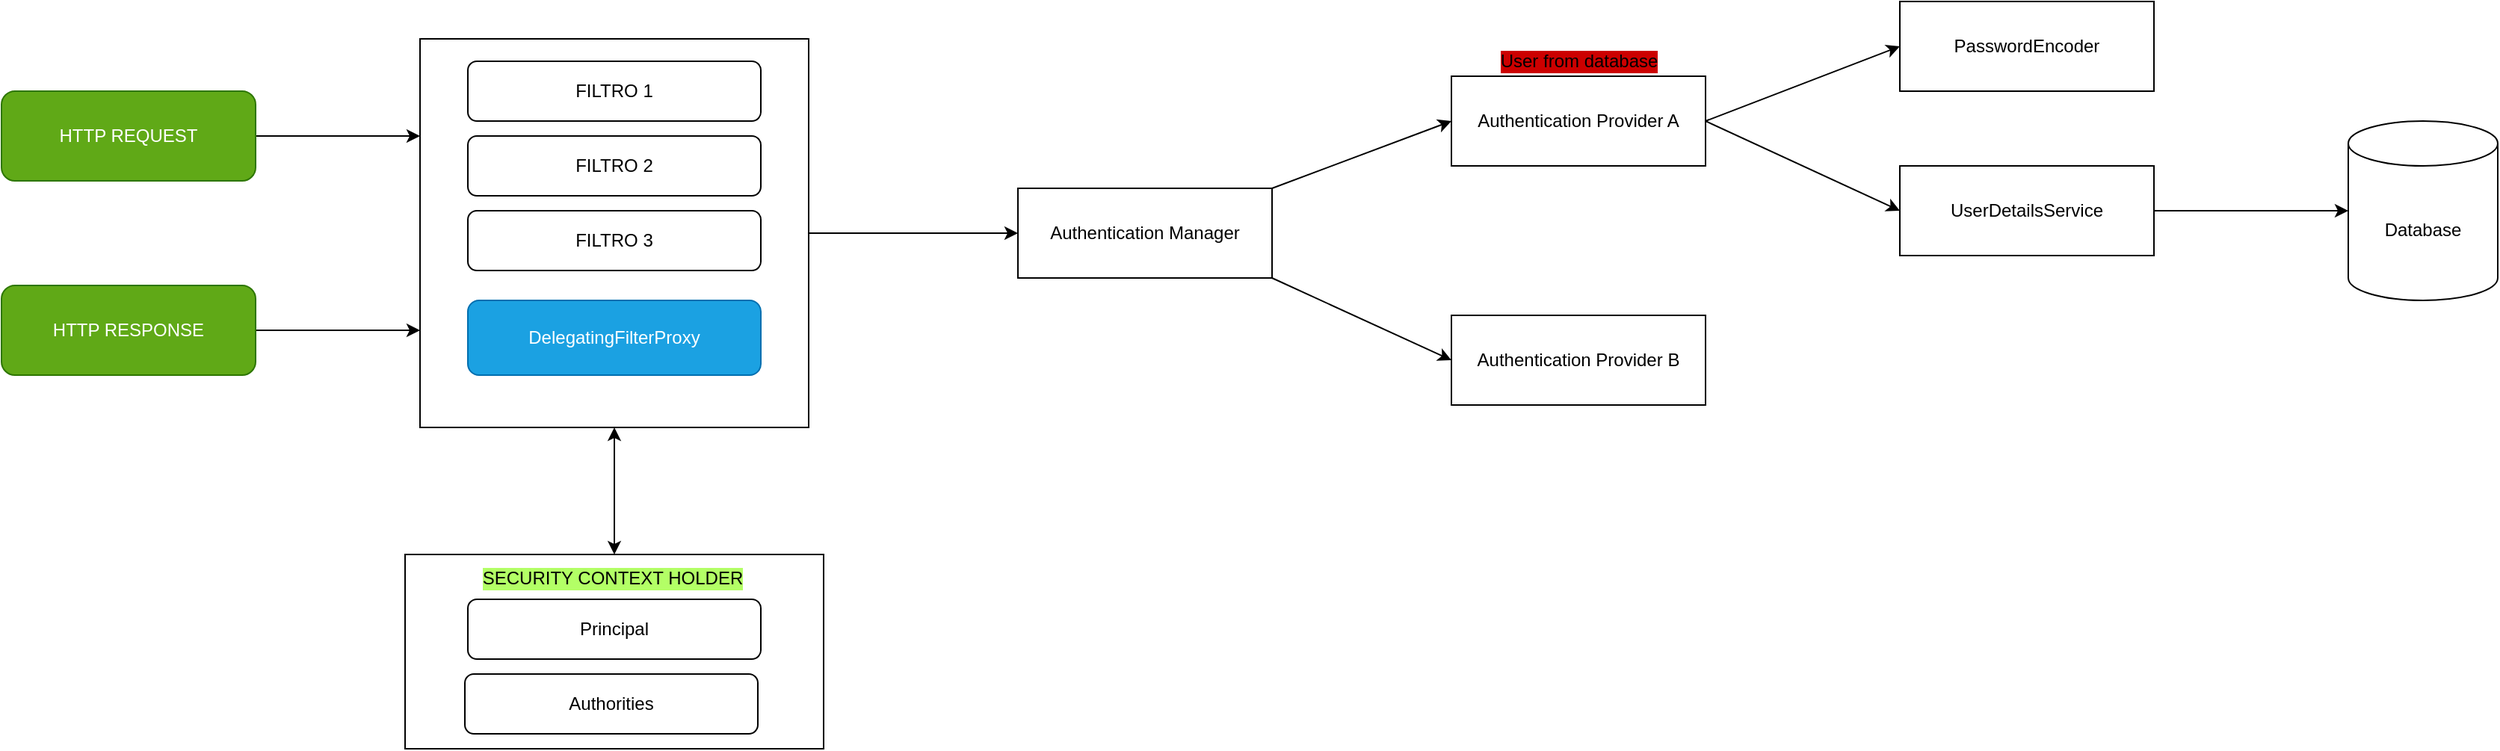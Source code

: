 <mxfile version="28.1.2">
  <diagram name="Página-1" id="g-bJKLZCIDzSelL0bVjb">
    <mxGraphModel dx="2048" dy="1175" grid="1" gridSize="10" guides="1" tooltips="1" connect="1" arrows="1" fold="1" page="1" pageScale="1" pageWidth="827" pageHeight="1169" math="0" shadow="0">
      <root>
        <mxCell id="0" />
        <mxCell id="1" parent="0" />
        <mxCell id="5KYdwOsg6HsIxC4deII5-5" style="edgeStyle=orthogonalEdgeStyle;rounded=0;orthogonalLoop=1;jettySize=auto;html=1;exitX=1;exitY=0.5;exitDx=0;exitDy=0;entryX=0;entryY=0.25;entryDx=0;entryDy=0;" parent="1" source="5KYdwOsg6HsIxC4deII5-1" target="5KYdwOsg6HsIxC4deII5-4" edge="1">
          <mxGeometry relative="1" as="geometry" />
        </mxCell>
        <mxCell id="5KYdwOsg6HsIxC4deII5-1" value="HTTP REQUEST" style="rounded=1;whiteSpace=wrap;html=1;fillColor=#60a917;fontColor=#ffffff;strokeColor=#2D7600;" parent="1" vertex="1">
          <mxGeometry x="40" y="210" width="170" height="60" as="geometry" />
        </mxCell>
        <mxCell id="5KYdwOsg6HsIxC4deII5-6" style="edgeStyle=orthogonalEdgeStyle;rounded=0;orthogonalLoop=1;jettySize=auto;html=1;exitX=1;exitY=0.5;exitDx=0;exitDy=0;entryX=0;entryY=0.75;entryDx=0;entryDy=0;" parent="1" source="5KYdwOsg6HsIxC4deII5-3" target="5KYdwOsg6HsIxC4deII5-4" edge="1">
          <mxGeometry relative="1" as="geometry" />
        </mxCell>
        <mxCell id="5KYdwOsg6HsIxC4deII5-3" value="HTTP RESPONSE" style="rounded=1;whiteSpace=wrap;html=1;fillColor=#60a917;fontColor=#ffffff;strokeColor=#2D7600;" parent="1" vertex="1">
          <mxGeometry x="40" y="340" width="170" height="60" as="geometry" />
        </mxCell>
        <mxCell id="5KYdwOsg6HsIxC4deII5-12" style="edgeStyle=orthogonalEdgeStyle;rounded=0;orthogonalLoop=1;jettySize=auto;html=1;exitX=1;exitY=0.5;exitDx=0;exitDy=0;entryX=0;entryY=0.5;entryDx=0;entryDy=0;" parent="1" source="5KYdwOsg6HsIxC4deII5-4" target="5KYdwOsg6HsIxC4deII5-11" edge="1">
          <mxGeometry relative="1" as="geometry" />
        </mxCell>
        <mxCell id="5KYdwOsg6HsIxC4deII5-31" style="rounded=0;orthogonalLoop=1;jettySize=auto;html=1;entryX=0.5;entryY=0;entryDx=0;entryDy=0;startArrow=classic;startFill=1;" parent="1" target="5KYdwOsg6HsIxC4deII5-26" edge="1">
          <mxGeometry relative="1" as="geometry">
            <mxPoint x="450" y="435" as="sourcePoint" />
          </mxGeometry>
        </mxCell>
        <mxCell id="5KYdwOsg6HsIxC4deII5-4" value="" style="whiteSpace=wrap;html=1;aspect=fixed;" parent="1" vertex="1">
          <mxGeometry x="320" y="175" width="260" height="260" as="geometry" />
        </mxCell>
        <mxCell id="5KYdwOsg6HsIxC4deII5-7" value="FILTRO 1" style="rounded=1;whiteSpace=wrap;html=1;" parent="1" vertex="1">
          <mxGeometry x="352" y="190" width="196" height="40" as="geometry" />
        </mxCell>
        <mxCell id="5KYdwOsg6HsIxC4deII5-8" value="FILTRO 2" style="rounded=1;whiteSpace=wrap;html=1;" parent="1" vertex="1">
          <mxGeometry x="352" y="240" width="196" height="40" as="geometry" />
        </mxCell>
        <mxCell id="5KYdwOsg6HsIxC4deII5-9" value="FILTRO 3" style="rounded=1;whiteSpace=wrap;html=1;" parent="1" vertex="1">
          <mxGeometry x="352" y="290" width="196" height="40" as="geometry" />
        </mxCell>
        <mxCell id="5KYdwOsg6HsIxC4deII5-10" value="DelegatingFilterProxy" style="rounded=1;whiteSpace=wrap;html=1;fillColor=#1ba1e2;fontColor=#ffffff;strokeColor=#006EAF;" parent="1" vertex="1">
          <mxGeometry x="352" y="350" width="196" height="50" as="geometry" />
        </mxCell>
        <mxCell id="5KYdwOsg6HsIxC4deII5-11" value="Authentication Manager" style="rounded=0;whiteSpace=wrap;html=1;" parent="1" vertex="1">
          <mxGeometry x="720" y="275" width="170" height="60" as="geometry" />
        </mxCell>
        <mxCell id="5KYdwOsg6HsIxC4deII5-13" value="Authentication Provider A" style="rounded=0;whiteSpace=wrap;html=1;" parent="1" vertex="1">
          <mxGeometry x="1010" y="200" width="170" height="60" as="geometry" />
        </mxCell>
        <mxCell id="5KYdwOsg6HsIxC4deII5-15" value="" style="endArrow=classic;html=1;rounded=0;exitX=1;exitY=0;exitDx=0;exitDy=0;entryX=0;entryY=0.5;entryDx=0;entryDy=0;" parent="1" source="5KYdwOsg6HsIxC4deII5-11" target="5KYdwOsg6HsIxC4deII5-13" edge="1">
          <mxGeometry width="50" height="50" relative="1" as="geometry">
            <mxPoint x="980" y="350" as="sourcePoint" />
            <mxPoint x="1030" y="300" as="targetPoint" />
            <Array as="points" />
          </mxGeometry>
        </mxCell>
        <mxCell id="5KYdwOsg6HsIxC4deII5-16" value="Authentication Provider B" style="rounded=0;whiteSpace=wrap;html=1;" parent="1" vertex="1">
          <mxGeometry x="1010" y="360" width="170" height="60" as="geometry" />
        </mxCell>
        <mxCell id="5KYdwOsg6HsIxC4deII5-17" value="" style="endArrow=classic;html=1;rounded=0;exitX=1;exitY=1;exitDx=0;exitDy=0;entryX=0;entryY=0.5;entryDx=0;entryDy=0;" parent="1" source="5KYdwOsg6HsIxC4deII5-11" target="5KYdwOsg6HsIxC4deII5-16" edge="1">
          <mxGeometry width="50" height="50" relative="1" as="geometry">
            <mxPoint x="950" y="325" as="sourcePoint" />
            <mxPoint x="1070" y="280" as="targetPoint" />
            <Array as="points" />
          </mxGeometry>
        </mxCell>
        <mxCell id="5KYdwOsg6HsIxC4deII5-19" value="PasswordEncoder" style="rounded=0;whiteSpace=wrap;html=1;" parent="1" vertex="1">
          <mxGeometry x="1310" y="150" width="170" height="60" as="geometry" />
        </mxCell>
        <mxCell id="5KYdwOsg6HsIxC4deII5-20" value="" style="endArrow=classic;html=1;rounded=0;exitX=1;exitY=0.5;exitDx=0;exitDy=0;entryX=0;entryY=0.5;entryDx=0;entryDy=0;" parent="1" source="5KYdwOsg6HsIxC4deII5-13" target="5KYdwOsg6HsIxC4deII5-19" edge="1">
          <mxGeometry width="50" height="50" relative="1" as="geometry">
            <mxPoint x="1150" y="295" as="sourcePoint" />
            <mxPoint x="1270" y="250" as="targetPoint" />
            <Array as="points" />
          </mxGeometry>
        </mxCell>
        <mxCell id="5KYdwOsg6HsIxC4deII5-21" value="UserDetailsService" style="rounded=0;whiteSpace=wrap;html=1;" parent="1" vertex="1">
          <mxGeometry x="1310" y="260" width="170" height="60" as="geometry" />
        </mxCell>
        <mxCell id="5KYdwOsg6HsIxC4deII5-22" value="" style="endArrow=classic;html=1;rounded=0;exitX=1;exitY=0.5;exitDx=0;exitDy=0;entryX=0;entryY=0.5;entryDx=0;entryDy=0;" parent="1" source="5KYdwOsg6HsIxC4deII5-13" target="5KYdwOsg6HsIxC4deII5-21" edge="1">
          <mxGeometry width="50" height="50" relative="1" as="geometry">
            <mxPoint x="1270" y="250" as="sourcePoint" />
            <mxPoint x="1400" y="200" as="targetPoint" />
            <Array as="points" />
          </mxGeometry>
        </mxCell>
        <mxCell id="5KYdwOsg6HsIxC4deII5-23" value="Database" style="shape=cylinder3;whiteSpace=wrap;html=1;boundedLbl=1;backgroundOutline=1;size=15;" parent="1" vertex="1">
          <mxGeometry x="1610" y="230" width="100" height="120" as="geometry" />
        </mxCell>
        <mxCell id="5KYdwOsg6HsIxC4deII5-24" style="edgeStyle=orthogonalEdgeStyle;rounded=0;orthogonalLoop=1;jettySize=auto;html=1;exitX=1;exitY=0.5;exitDx=0;exitDy=0;entryX=0;entryY=0.5;entryDx=0;entryDy=0;entryPerimeter=0;" parent="1" source="5KYdwOsg6HsIxC4deII5-21" target="5KYdwOsg6HsIxC4deII5-23" edge="1">
          <mxGeometry relative="1" as="geometry" />
        </mxCell>
        <mxCell id="5KYdwOsg6HsIxC4deII5-26" value="" style="rounded=0;whiteSpace=wrap;html=1;" parent="1" vertex="1">
          <mxGeometry x="310" y="520" width="280" height="130" as="geometry" />
        </mxCell>
        <mxCell id="5KYdwOsg6HsIxC4deII5-28" value="Principal" style="rounded=1;whiteSpace=wrap;html=1;" parent="1" vertex="1">
          <mxGeometry x="352" y="550" width="196" height="40" as="geometry" />
        </mxCell>
        <mxCell id="5KYdwOsg6HsIxC4deII5-29" value="Authorities" style="rounded=1;whiteSpace=wrap;html=1;" parent="1" vertex="1">
          <mxGeometry x="350" y="600" width="196" height="40" as="geometry" />
        </mxCell>
        <mxCell id="5KYdwOsg6HsIxC4deII5-30" value="SECURITY CONTEXT HOLDER" style="text;html=1;align=center;verticalAlign=middle;whiteSpace=wrap;rounded=0;labelBackgroundColor=#B3FF66;fontColor=#000000;" parent="1" vertex="1">
          <mxGeometry x="334" y="526" width="230" height="20" as="geometry" />
        </mxCell>
        <mxCell id="CMsHbPUHkQQlSgoVf6wP-1" value="User from database" style="text;html=1;align=center;verticalAlign=middle;resizable=0;points=[];autosize=1;strokeColor=none;fillColor=none;labelBackgroundColor=#CC0000;" vertex="1" parent="1">
          <mxGeometry x="1030" y="175" width="130" height="30" as="geometry" />
        </mxCell>
      </root>
    </mxGraphModel>
  </diagram>
</mxfile>
